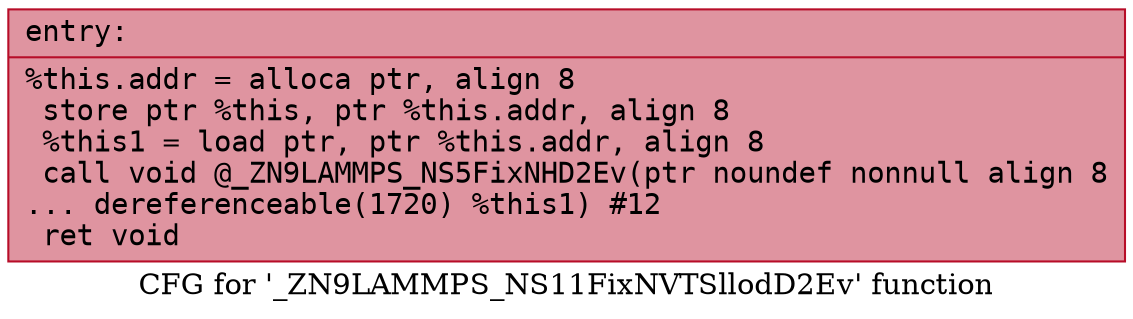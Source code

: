 digraph "CFG for '_ZN9LAMMPS_NS11FixNVTSllodD2Ev' function" {
	label="CFG for '_ZN9LAMMPS_NS11FixNVTSllodD2Ev' function";

	Node0x55d749d1e1a0 [shape=record,color="#b70d28ff", style=filled, fillcolor="#b70d2870" fontname="Courier",label="{entry:\l|  %this.addr = alloca ptr, align 8\l  store ptr %this, ptr %this.addr, align 8\l  %this1 = load ptr, ptr %this.addr, align 8\l  call void @_ZN9LAMMPS_NS5FixNHD2Ev(ptr noundef nonnull align 8\l... dereferenceable(1720) %this1) #12\l  ret void\l}"];
}
